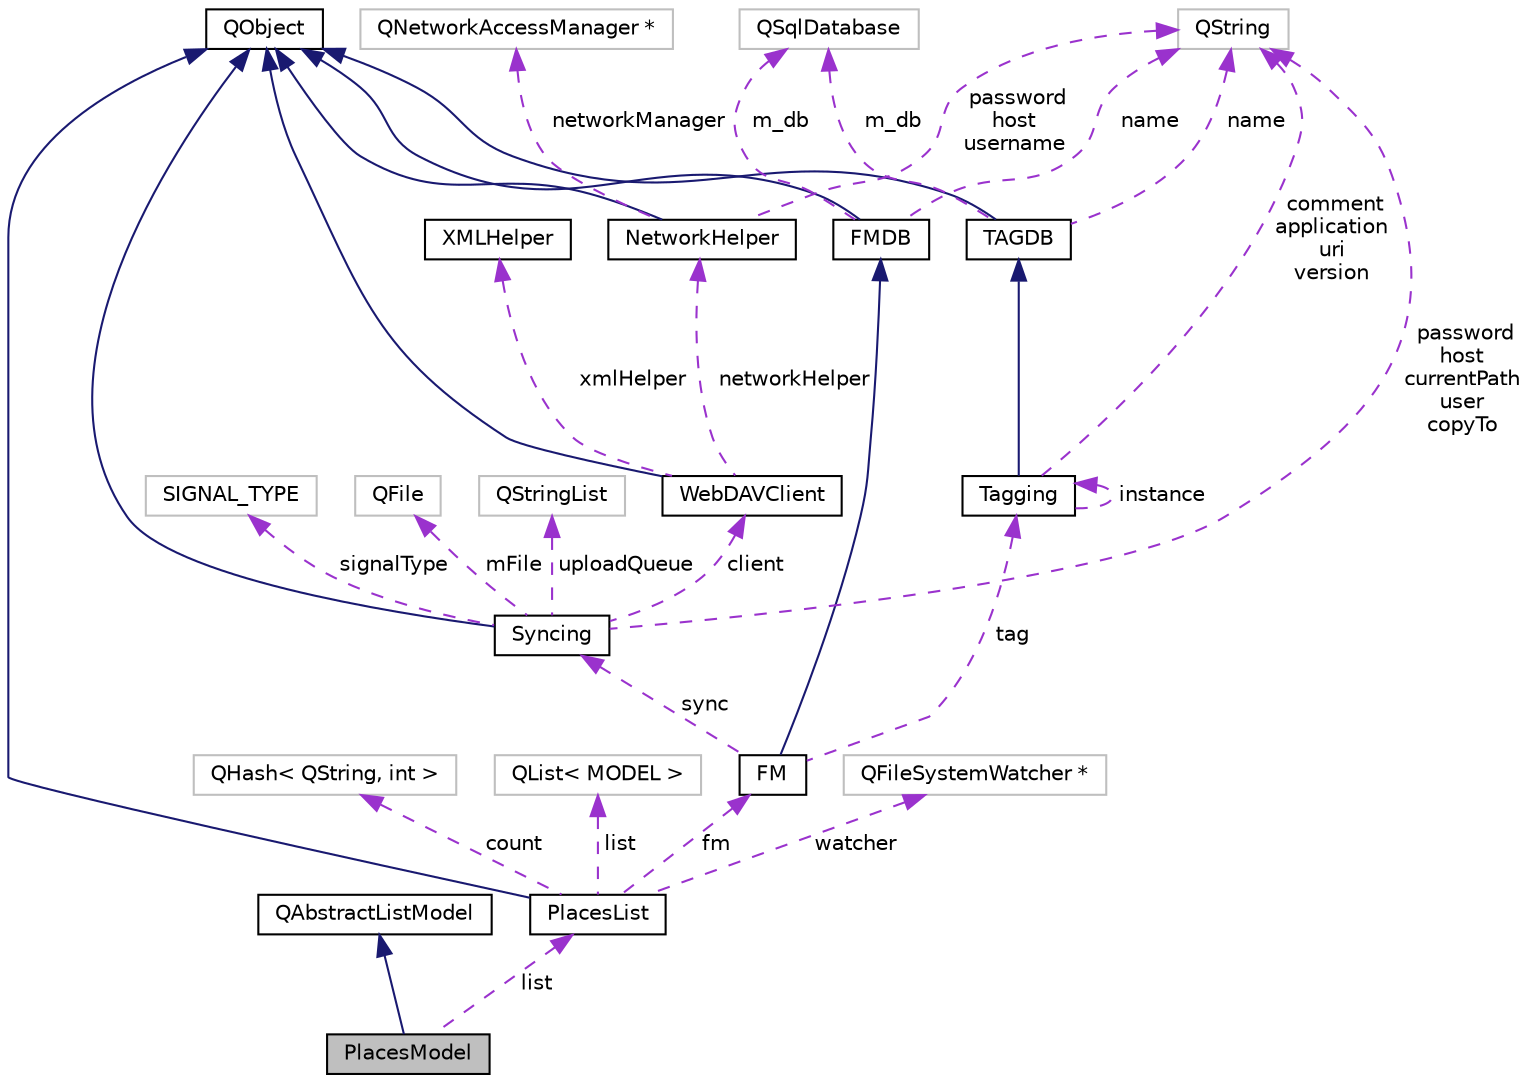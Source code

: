 digraph "PlacesModel"
{
 // INTERACTIVE_SVG=YES
 // LATEX_PDF_SIZE
  edge [fontname="Helvetica",fontsize="10",labelfontname="Helvetica",labelfontsize="10"];
  node [fontname="Helvetica",fontsize="10",shape=record];
  Node2 [label="PlacesModel",height=0.2,width=0.4,color="black", fillcolor="grey75", style="filled", fontcolor="black",tooltip=" "];
  Node3 -> Node2 [dir="back",color="midnightblue",fontsize="10",style="solid",fontname="Helvetica"];
  Node3 [label="QAbstractListModel",height=0.2,width=0.4,color="black", fillcolor="white", style="filled",URL="$class_q_abstract_list_model.html",tooltip=" "];
  Node4 -> Node2 [dir="back",color="darkorchid3",fontsize="10",style="dashed",label=" list" ,fontname="Helvetica"];
  Node4 [label="PlacesList",height=0.2,width=0.4,color="black", fillcolor="white", style="filled",URL="$class_places_list.html",tooltip=" "];
  Node5 -> Node4 [dir="back",color="midnightblue",fontsize="10",style="solid",fontname="Helvetica"];
  Node5 [label="QObject",height=0.2,width=0.4,color="black", fillcolor="white", style="filled",URL="$class_q_object.html",tooltip=" "];
  Node6 -> Node4 [dir="back",color="darkorchid3",fontsize="10",style="dashed",label=" count" ,fontname="Helvetica"];
  Node6 [label="QHash\< QString, int \>",height=0.2,width=0.4,color="grey75", fillcolor="white", style="filled",tooltip=" "];
  Node7 -> Node4 [dir="back",color="darkorchid3",fontsize="10",style="dashed",label=" list" ,fontname="Helvetica"];
  Node7 [label="QList\< MODEL \>",height=0.2,width=0.4,color="grey75", fillcolor="white", style="filled",tooltip=" "];
  Node8 -> Node4 [dir="back",color="darkorchid3",fontsize="10",style="dashed",label=" fm" ,fontname="Helvetica"];
  Node8 [label="FM",height=0.2,width=0.4,color="black", fillcolor="white", style="filled",URL="$class_f_m.html",tooltip=" "];
  Node9 -> Node8 [dir="back",color="midnightblue",fontsize="10",style="solid",fontname="Helvetica"];
  Node9 [label="FMDB",height=0.2,width=0.4,color="black", fillcolor="white", style="filled",URL="$class_f_m_d_b.html",tooltip=" "];
  Node5 -> Node9 [dir="back",color="midnightblue",fontsize="10",style="solid",fontname="Helvetica"];
  Node10 -> Node9 [dir="back",color="darkorchid3",fontsize="10",style="dashed",label=" name" ,fontname="Helvetica"];
  Node10 [label="QString",height=0.2,width=0.4,color="grey75", fillcolor="white", style="filled",tooltip=" "];
  Node11 -> Node9 [dir="back",color="darkorchid3",fontsize="10",style="dashed",label=" m_db" ,fontname="Helvetica"];
  Node11 [label="QSqlDatabase",height=0.2,width=0.4,color="grey75", fillcolor="white", style="filled",tooltip=" "];
  Node12 -> Node8 [dir="back",color="darkorchid3",fontsize="10",style="dashed",label=" tag" ,fontname="Helvetica"];
  Node12 [label="Tagging",height=0.2,width=0.4,color="black", fillcolor="white", style="filled",URL="$class_tagging.html",tooltip=" "];
  Node13 -> Node12 [dir="back",color="midnightblue",fontsize="10",style="solid",fontname="Helvetica"];
  Node13 [label="TAGDB",height=0.2,width=0.4,color="black", fillcolor="white", style="filled",URL="$class_t_a_g_d_b.html",tooltip=" "];
  Node5 -> Node13 [dir="back",color="midnightblue",fontsize="10",style="solid",fontname="Helvetica"];
  Node10 -> Node13 [dir="back",color="darkorchid3",fontsize="10",style="dashed",label=" name" ,fontname="Helvetica"];
  Node11 -> Node13 [dir="back",color="darkorchid3",fontsize="10",style="dashed",label=" m_db" ,fontname="Helvetica"];
  Node10 -> Node12 [dir="back",color="darkorchid3",fontsize="10",style="dashed",label=" comment\napplication\nuri\nversion" ,fontname="Helvetica"];
  Node12 -> Node12 [dir="back",color="darkorchid3",fontsize="10",style="dashed",label=" instance" ,fontname="Helvetica"];
  Node14 -> Node8 [dir="back",color="darkorchid3",fontsize="10",style="dashed",label=" sync" ,fontname="Helvetica"];
  Node14 [label="Syncing",height=0.2,width=0.4,color="black", fillcolor="white", style="filled",URL="$class_syncing.html",tooltip=" "];
  Node5 -> Node14 [dir="back",color="midnightblue",fontsize="10",style="solid",fontname="Helvetica"];
  Node15 -> Node14 [dir="back",color="darkorchid3",fontsize="10",style="dashed",label=" signalType" ,fontname="Helvetica"];
  Node15 [label="SIGNAL_TYPE",height=0.2,width=0.4,color="grey75", fillcolor="white", style="filled",tooltip=" "];
  Node10 -> Node14 [dir="back",color="darkorchid3",fontsize="10",style="dashed",label=" password\nhost\ncurrentPath\nuser\ncopyTo" ,fontname="Helvetica"];
  Node16 -> Node14 [dir="back",color="darkorchid3",fontsize="10",style="dashed",label=" mFile" ,fontname="Helvetica"];
  Node16 [label="QFile",height=0.2,width=0.4,color="grey75", fillcolor="white", style="filled",tooltip=" "];
  Node17 -> Node14 [dir="back",color="darkorchid3",fontsize="10",style="dashed",label=" client" ,fontname="Helvetica"];
  Node17 [label="WebDAVClient",height=0.2,width=0.4,color="black", fillcolor="white", style="filled",URL="$class_web_d_a_v_client.html",tooltip=" "];
  Node5 -> Node17 [dir="back",color="midnightblue",fontsize="10",style="solid",fontname="Helvetica"];
  Node18 -> Node17 [dir="back",color="darkorchid3",fontsize="10",style="dashed",label=" xmlHelper" ,fontname="Helvetica"];
  Node18 [label="XMLHelper",height=0.2,width=0.4,color="black", fillcolor="white", style="filled",URL="$class_x_m_l_helper.html",tooltip=" "];
  Node19 -> Node17 [dir="back",color="darkorchid3",fontsize="10",style="dashed",label=" networkHelper" ,fontname="Helvetica"];
  Node19 [label="NetworkHelper",height=0.2,width=0.4,color="black", fillcolor="white", style="filled",URL="$class_network_helper.html",tooltip=" "];
  Node5 -> Node19 [dir="back",color="midnightblue",fontsize="10",style="solid",fontname="Helvetica"];
  Node20 -> Node19 [dir="back",color="darkorchid3",fontsize="10",style="dashed",label=" networkManager" ,fontname="Helvetica"];
  Node20 [label="QNetworkAccessManager *",height=0.2,width=0.4,color="grey75", fillcolor="white", style="filled",tooltip=" "];
  Node10 -> Node19 [dir="back",color="darkorchid3",fontsize="10",style="dashed",label=" password\nhost\nusername" ,fontname="Helvetica"];
  Node21 -> Node14 [dir="back",color="darkorchid3",fontsize="10",style="dashed",label=" uploadQueue" ,fontname="Helvetica"];
  Node21 [label="QStringList",height=0.2,width=0.4,color="grey75", fillcolor="white", style="filled",tooltip=" "];
  Node22 -> Node4 [dir="back",color="darkorchid3",fontsize="10",style="dashed",label=" watcher" ,fontname="Helvetica"];
  Node22 [label="QFileSystemWatcher *",height=0.2,width=0.4,color="grey75", fillcolor="white", style="filled",tooltip=" "];
}
